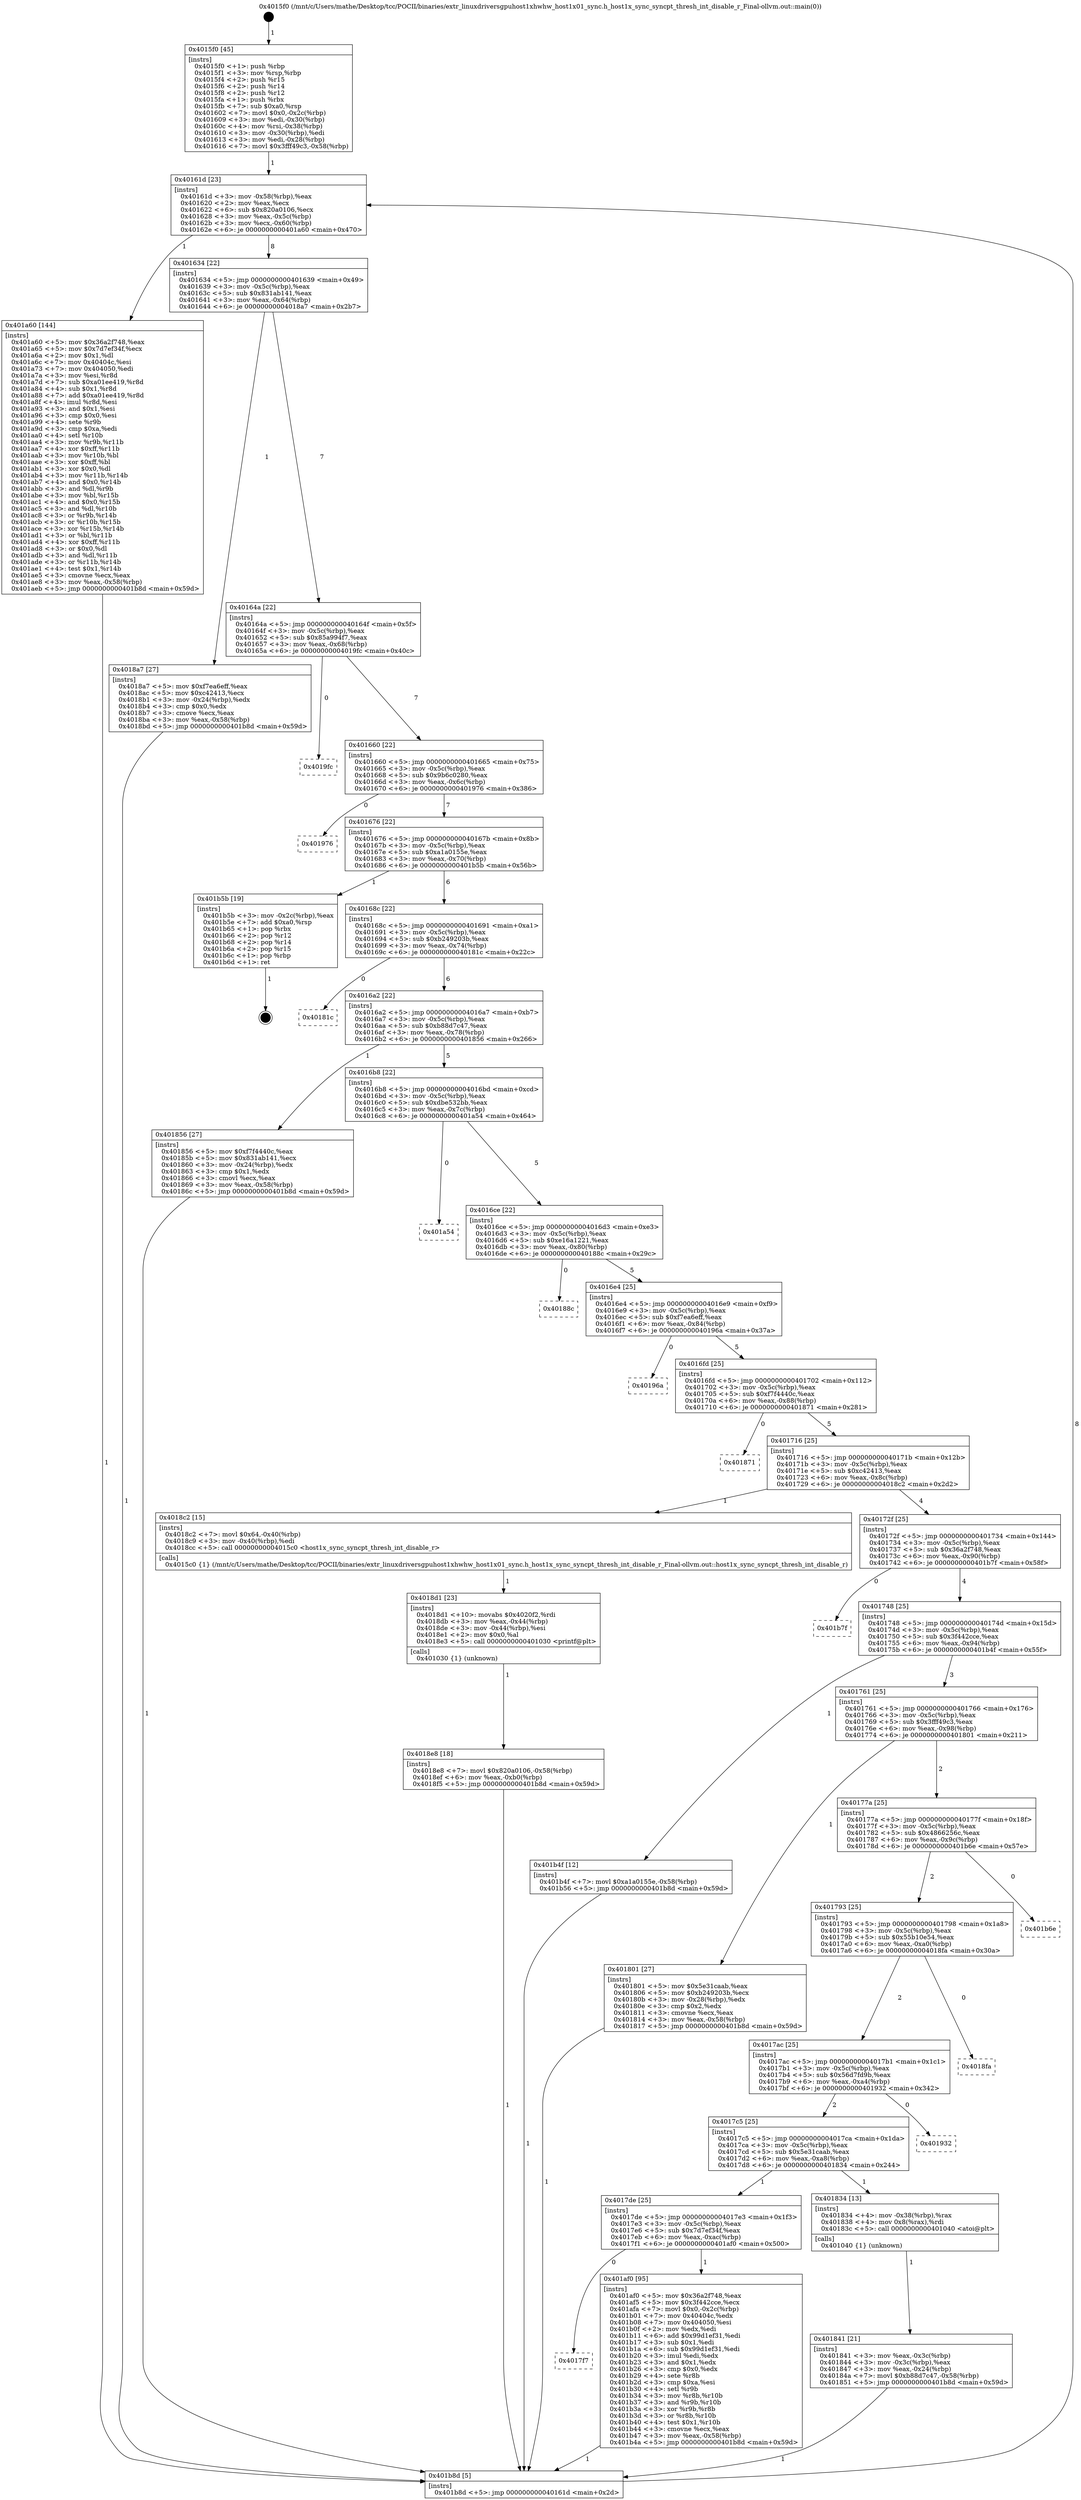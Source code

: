 digraph "0x4015f0" {
  label = "0x4015f0 (/mnt/c/Users/mathe/Desktop/tcc/POCII/binaries/extr_linuxdriversgpuhost1xhwhw_host1x01_sync.h_host1x_sync_syncpt_thresh_int_disable_r_Final-ollvm.out::main(0))"
  labelloc = "t"
  node[shape=record]

  Entry [label="",width=0.3,height=0.3,shape=circle,fillcolor=black,style=filled]
  "0x40161d" [label="{
     0x40161d [23]\l
     | [instrs]\l
     &nbsp;&nbsp;0x40161d \<+3\>: mov -0x58(%rbp),%eax\l
     &nbsp;&nbsp;0x401620 \<+2\>: mov %eax,%ecx\l
     &nbsp;&nbsp;0x401622 \<+6\>: sub $0x820a0106,%ecx\l
     &nbsp;&nbsp;0x401628 \<+3\>: mov %eax,-0x5c(%rbp)\l
     &nbsp;&nbsp;0x40162b \<+3\>: mov %ecx,-0x60(%rbp)\l
     &nbsp;&nbsp;0x40162e \<+6\>: je 0000000000401a60 \<main+0x470\>\l
  }"]
  "0x401a60" [label="{
     0x401a60 [144]\l
     | [instrs]\l
     &nbsp;&nbsp;0x401a60 \<+5\>: mov $0x36a2f748,%eax\l
     &nbsp;&nbsp;0x401a65 \<+5\>: mov $0x7d7ef34f,%ecx\l
     &nbsp;&nbsp;0x401a6a \<+2\>: mov $0x1,%dl\l
     &nbsp;&nbsp;0x401a6c \<+7\>: mov 0x40404c,%esi\l
     &nbsp;&nbsp;0x401a73 \<+7\>: mov 0x404050,%edi\l
     &nbsp;&nbsp;0x401a7a \<+3\>: mov %esi,%r8d\l
     &nbsp;&nbsp;0x401a7d \<+7\>: sub $0xa01ee419,%r8d\l
     &nbsp;&nbsp;0x401a84 \<+4\>: sub $0x1,%r8d\l
     &nbsp;&nbsp;0x401a88 \<+7\>: add $0xa01ee419,%r8d\l
     &nbsp;&nbsp;0x401a8f \<+4\>: imul %r8d,%esi\l
     &nbsp;&nbsp;0x401a93 \<+3\>: and $0x1,%esi\l
     &nbsp;&nbsp;0x401a96 \<+3\>: cmp $0x0,%esi\l
     &nbsp;&nbsp;0x401a99 \<+4\>: sete %r9b\l
     &nbsp;&nbsp;0x401a9d \<+3\>: cmp $0xa,%edi\l
     &nbsp;&nbsp;0x401aa0 \<+4\>: setl %r10b\l
     &nbsp;&nbsp;0x401aa4 \<+3\>: mov %r9b,%r11b\l
     &nbsp;&nbsp;0x401aa7 \<+4\>: xor $0xff,%r11b\l
     &nbsp;&nbsp;0x401aab \<+3\>: mov %r10b,%bl\l
     &nbsp;&nbsp;0x401aae \<+3\>: xor $0xff,%bl\l
     &nbsp;&nbsp;0x401ab1 \<+3\>: xor $0x0,%dl\l
     &nbsp;&nbsp;0x401ab4 \<+3\>: mov %r11b,%r14b\l
     &nbsp;&nbsp;0x401ab7 \<+4\>: and $0x0,%r14b\l
     &nbsp;&nbsp;0x401abb \<+3\>: and %dl,%r9b\l
     &nbsp;&nbsp;0x401abe \<+3\>: mov %bl,%r15b\l
     &nbsp;&nbsp;0x401ac1 \<+4\>: and $0x0,%r15b\l
     &nbsp;&nbsp;0x401ac5 \<+3\>: and %dl,%r10b\l
     &nbsp;&nbsp;0x401ac8 \<+3\>: or %r9b,%r14b\l
     &nbsp;&nbsp;0x401acb \<+3\>: or %r10b,%r15b\l
     &nbsp;&nbsp;0x401ace \<+3\>: xor %r15b,%r14b\l
     &nbsp;&nbsp;0x401ad1 \<+3\>: or %bl,%r11b\l
     &nbsp;&nbsp;0x401ad4 \<+4\>: xor $0xff,%r11b\l
     &nbsp;&nbsp;0x401ad8 \<+3\>: or $0x0,%dl\l
     &nbsp;&nbsp;0x401adb \<+3\>: and %dl,%r11b\l
     &nbsp;&nbsp;0x401ade \<+3\>: or %r11b,%r14b\l
     &nbsp;&nbsp;0x401ae1 \<+4\>: test $0x1,%r14b\l
     &nbsp;&nbsp;0x401ae5 \<+3\>: cmovne %ecx,%eax\l
     &nbsp;&nbsp;0x401ae8 \<+3\>: mov %eax,-0x58(%rbp)\l
     &nbsp;&nbsp;0x401aeb \<+5\>: jmp 0000000000401b8d \<main+0x59d\>\l
  }"]
  "0x401634" [label="{
     0x401634 [22]\l
     | [instrs]\l
     &nbsp;&nbsp;0x401634 \<+5\>: jmp 0000000000401639 \<main+0x49\>\l
     &nbsp;&nbsp;0x401639 \<+3\>: mov -0x5c(%rbp),%eax\l
     &nbsp;&nbsp;0x40163c \<+5\>: sub $0x831ab141,%eax\l
     &nbsp;&nbsp;0x401641 \<+3\>: mov %eax,-0x64(%rbp)\l
     &nbsp;&nbsp;0x401644 \<+6\>: je 00000000004018a7 \<main+0x2b7\>\l
  }"]
  Exit [label="",width=0.3,height=0.3,shape=circle,fillcolor=black,style=filled,peripheries=2]
  "0x4018a7" [label="{
     0x4018a7 [27]\l
     | [instrs]\l
     &nbsp;&nbsp;0x4018a7 \<+5\>: mov $0xf7ea6eff,%eax\l
     &nbsp;&nbsp;0x4018ac \<+5\>: mov $0xc42413,%ecx\l
     &nbsp;&nbsp;0x4018b1 \<+3\>: mov -0x24(%rbp),%edx\l
     &nbsp;&nbsp;0x4018b4 \<+3\>: cmp $0x0,%edx\l
     &nbsp;&nbsp;0x4018b7 \<+3\>: cmove %ecx,%eax\l
     &nbsp;&nbsp;0x4018ba \<+3\>: mov %eax,-0x58(%rbp)\l
     &nbsp;&nbsp;0x4018bd \<+5\>: jmp 0000000000401b8d \<main+0x59d\>\l
  }"]
  "0x40164a" [label="{
     0x40164a [22]\l
     | [instrs]\l
     &nbsp;&nbsp;0x40164a \<+5\>: jmp 000000000040164f \<main+0x5f\>\l
     &nbsp;&nbsp;0x40164f \<+3\>: mov -0x5c(%rbp),%eax\l
     &nbsp;&nbsp;0x401652 \<+5\>: sub $0x85a994f7,%eax\l
     &nbsp;&nbsp;0x401657 \<+3\>: mov %eax,-0x68(%rbp)\l
     &nbsp;&nbsp;0x40165a \<+6\>: je 00000000004019fc \<main+0x40c\>\l
  }"]
  "0x4017f7" [label="{
     0x4017f7\l
  }", style=dashed]
  "0x4019fc" [label="{
     0x4019fc\l
  }", style=dashed]
  "0x401660" [label="{
     0x401660 [22]\l
     | [instrs]\l
     &nbsp;&nbsp;0x401660 \<+5\>: jmp 0000000000401665 \<main+0x75\>\l
     &nbsp;&nbsp;0x401665 \<+3\>: mov -0x5c(%rbp),%eax\l
     &nbsp;&nbsp;0x401668 \<+5\>: sub $0x9b6c0280,%eax\l
     &nbsp;&nbsp;0x40166d \<+3\>: mov %eax,-0x6c(%rbp)\l
     &nbsp;&nbsp;0x401670 \<+6\>: je 0000000000401976 \<main+0x386\>\l
  }"]
  "0x401af0" [label="{
     0x401af0 [95]\l
     | [instrs]\l
     &nbsp;&nbsp;0x401af0 \<+5\>: mov $0x36a2f748,%eax\l
     &nbsp;&nbsp;0x401af5 \<+5\>: mov $0x3f442cce,%ecx\l
     &nbsp;&nbsp;0x401afa \<+7\>: movl $0x0,-0x2c(%rbp)\l
     &nbsp;&nbsp;0x401b01 \<+7\>: mov 0x40404c,%edx\l
     &nbsp;&nbsp;0x401b08 \<+7\>: mov 0x404050,%esi\l
     &nbsp;&nbsp;0x401b0f \<+2\>: mov %edx,%edi\l
     &nbsp;&nbsp;0x401b11 \<+6\>: add $0x99d1ef31,%edi\l
     &nbsp;&nbsp;0x401b17 \<+3\>: sub $0x1,%edi\l
     &nbsp;&nbsp;0x401b1a \<+6\>: sub $0x99d1ef31,%edi\l
     &nbsp;&nbsp;0x401b20 \<+3\>: imul %edi,%edx\l
     &nbsp;&nbsp;0x401b23 \<+3\>: and $0x1,%edx\l
     &nbsp;&nbsp;0x401b26 \<+3\>: cmp $0x0,%edx\l
     &nbsp;&nbsp;0x401b29 \<+4\>: sete %r8b\l
     &nbsp;&nbsp;0x401b2d \<+3\>: cmp $0xa,%esi\l
     &nbsp;&nbsp;0x401b30 \<+4\>: setl %r9b\l
     &nbsp;&nbsp;0x401b34 \<+3\>: mov %r8b,%r10b\l
     &nbsp;&nbsp;0x401b37 \<+3\>: and %r9b,%r10b\l
     &nbsp;&nbsp;0x401b3a \<+3\>: xor %r9b,%r8b\l
     &nbsp;&nbsp;0x401b3d \<+3\>: or %r8b,%r10b\l
     &nbsp;&nbsp;0x401b40 \<+4\>: test $0x1,%r10b\l
     &nbsp;&nbsp;0x401b44 \<+3\>: cmovne %ecx,%eax\l
     &nbsp;&nbsp;0x401b47 \<+3\>: mov %eax,-0x58(%rbp)\l
     &nbsp;&nbsp;0x401b4a \<+5\>: jmp 0000000000401b8d \<main+0x59d\>\l
  }"]
  "0x401976" [label="{
     0x401976\l
  }", style=dashed]
  "0x401676" [label="{
     0x401676 [22]\l
     | [instrs]\l
     &nbsp;&nbsp;0x401676 \<+5\>: jmp 000000000040167b \<main+0x8b\>\l
     &nbsp;&nbsp;0x40167b \<+3\>: mov -0x5c(%rbp),%eax\l
     &nbsp;&nbsp;0x40167e \<+5\>: sub $0xa1a0155e,%eax\l
     &nbsp;&nbsp;0x401683 \<+3\>: mov %eax,-0x70(%rbp)\l
     &nbsp;&nbsp;0x401686 \<+6\>: je 0000000000401b5b \<main+0x56b\>\l
  }"]
  "0x4018e8" [label="{
     0x4018e8 [18]\l
     | [instrs]\l
     &nbsp;&nbsp;0x4018e8 \<+7\>: movl $0x820a0106,-0x58(%rbp)\l
     &nbsp;&nbsp;0x4018ef \<+6\>: mov %eax,-0xb0(%rbp)\l
     &nbsp;&nbsp;0x4018f5 \<+5\>: jmp 0000000000401b8d \<main+0x59d\>\l
  }"]
  "0x401b5b" [label="{
     0x401b5b [19]\l
     | [instrs]\l
     &nbsp;&nbsp;0x401b5b \<+3\>: mov -0x2c(%rbp),%eax\l
     &nbsp;&nbsp;0x401b5e \<+7\>: add $0xa0,%rsp\l
     &nbsp;&nbsp;0x401b65 \<+1\>: pop %rbx\l
     &nbsp;&nbsp;0x401b66 \<+2\>: pop %r12\l
     &nbsp;&nbsp;0x401b68 \<+2\>: pop %r14\l
     &nbsp;&nbsp;0x401b6a \<+2\>: pop %r15\l
     &nbsp;&nbsp;0x401b6c \<+1\>: pop %rbp\l
     &nbsp;&nbsp;0x401b6d \<+1\>: ret\l
  }"]
  "0x40168c" [label="{
     0x40168c [22]\l
     | [instrs]\l
     &nbsp;&nbsp;0x40168c \<+5\>: jmp 0000000000401691 \<main+0xa1\>\l
     &nbsp;&nbsp;0x401691 \<+3\>: mov -0x5c(%rbp),%eax\l
     &nbsp;&nbsp;0x401694 \<+5\>: sub $0xb249203b,%eax\l
     &nbsp;&nbsp;0x401699 \<+3\>: mov %eax,-0x74(%rbp)\l
     &nbsp;&nbsp;0x40169c \<+6\>: je 000000000040181c \<main+0x22c\>\l
  }"]
  "0x4018d1" [label="{
     0x4018d1 [23]\l
     | [instrs]\l
     &nbsp;&nbsp;0x4018d1 \<+10\>: movabs $0x4020f2,%rdi\l
     &nbsp;&nbsp;0x4018db \<+3\>: mov %eax,-0x44(%rbp)\l
     &nbsp;&nbsp;0x4018de \<+3\>: mov -0x44(%rbp),%esi\l
     &nbsp;&nbsp;0x4018e1 \<+2\>: mov $0x0,%al\l
     &nbsp;&nbsp;0x4018e3 \<+5\>: call 0000000000401030 \<printf@plt\>\l
     | [calls]\l
     &nbsp;&nbsp;0x401030 \{1\} (unknown)\l
  }"]
  "0x40181c" [label="{
     0x40181c\l
  }", style=dashed]
  "0x4016a2" [label="{
     0x4016a2 [22]\l
     | [instrs]\l
     &nbsp;&nbsp;0x4016a2 \<+5\>: jmp 00000000004016a7 \<main+0xb7\>\l
     &nbsp;&nbsp;0x4016a7 \<+3\>: mov -0x5c(%rbp),%eax\l
     &nbsp;&nbsp;0x4016aa \<+5\>: sub $0xb88d7c47,%eax\l
     &nbsp;&nbsp;0x4016af \<+3\>: mov %eax,-0x78(%rbp)\l
     &nbsp;&nbsp;0x4016b2 \<+6\>: je 0000000000401856 \<main+0x266\>\l
  }"]
  "0x401841" [label="{
     0x401841 [21]\l
     | [instrs]\l
     &nbsp;&nbsp;0x401841 \<+3\>: mov %eax,-0x3c(%rbp)\l
     &nbsp;&nbsp;0x401844 \<+3\>: mov -0x3c(%rbp),%eax\l
     &nbsp;&nbsp;0x401847 \<+3\>: mov %eax,-0x24(%rbp)\l
     &nbsp;&nbsp;0x40184a \<+7\>: movl $0xb88d7c47,-0x58(%rbp)\l
     &nbsp;&nbsp;0x401851 \<+5\>: jmp 0000000000401b8d \<main+0x59d\>\l
  }"]
  "0x401856" [label="{
     0x401856 [27]\l
     | [instrs]\l
     &nbsp;&nbsp;0x401856 \<+5\>: mov $0xf7f4440c,%eax\l
     &nbsp;&nbsp;0x40185b \<+5\>: mov $0x831ab141,%ecx\l
     &nbsp;&nbsp;0x401860 \<+3\>: mov -0x24(%rbp),%edx\l
     &nbsp;&nbsp;0x401863 \<+3\>: cmp $0x1,%edx\l
     &nbsp;&nbsp;0x401866 \<+3\>: cmovl %ecx,%eax\l
     &nbsp;&nbsp;0x401869 \<+3\>: mov %eax,-0x58(%rbp)\l
     &nbsp;&nbsp;0x40186c \<+5\>: jmp 0000000000401b8d \<main+0x59d\>\l
  }"]
  "0x4016b8" [label="{
     0x4016b8 [22]\l
     | [instrs]\l
     &nbsp;&nbsp;0x4016b8 \<+5\>: jmp 00000000004016bd \<main+0xcd\>\l
     &nbsp;&nbsp;0x4016bd \<+3\>: mov -0x5c(%rbp),%eax\l
     &nbsp;&nbsp;0x4016c0 \<+5\>: sub $0xdbe532bb,%eax\l
     &nbsp;&nbsp;0x4016c5 \<+3\>: mov %eax,-0x7c(%rbp)\l
     &nbsp;&nbsp;0x4016c8 \<+6\>: je 0000000000401a54 \<main+0x464\>\l
  }"]
  "0x4017de" [label="{
     0x4017de [25]\l
     | [instrs]\l
     &nbsp;&nbsp;0x4017de \<+5\>: jmp 00000000004017e3 \<main+0x1f3\>\l
     &nbsp;&nbsp;0x4017e3 \<+3\>: mov -0x5c(%rbp),%eax\l
     &nbsp;&nbsp;0x4017e6 \<+5\>: sub $0x7d7ef34f,%eax\l
     &nbsp;&nbsp;0x4017eb \<+6\>: mov %eax,-0xac(%rbp)\l
     &nbsp;&nbsp;0x4017f1 \<+6\>: je 0000000000401af0 \<main+0x500\>\l
  }"]
  "0x401a54" [label="{
     0x401a54\l
  }", style=dashed]
  "0x4016ce" [label="{
     0x4016ce [22]\l
     | [instrs]\l
     &nbsp;&nbsp;0x4016ce \<+5\>: jmp 00000000004016d3 \<main+0xe3\>\l
     &nbsp;&nbsp;0x4016d3 \<+3\>: mov -0x5c(%rbp),%eax\l
     &nbsp;&nbsp;0x4016d6 \<+5\>: sub $0xe16a1221,%eax\l
     &nbsp;&nbsp;0x4016db \<+3\>: mov %eax,-0x80(%rbp)\l
     &nbsp;&nbsp;0x4016de \<+6\>: je 000000000040188c \<main+0x29c\>\l
  }"]
  "0x401834" [label="{
     0x401834 [13]\l
     | [instrs]\l
     &nbsp;&nbsp;0x401834 \<+4\>: mov -0x38(%rbp),%rax\l
     &nbsp;&nbsp;0x401838 \<+4\>: mov 0x8(%rax),%rdi\l
     &nbsp;&nbsp;0x40183c \<+5\>: call 0000000000401040 \<atoi@plt\>\l
     | [calls]\l
     &nbsp;&nbsp;0x401040 \{1\} (unknown)\l
  }"]
  "0x40188c" [label="{
     0x40188c\l
  }", style=dashed]
  "0x4016e4" [label="{
     0x4016e4 [25]\l
     | [instrs]\l
     &nbsp;&nbsp;0x4016e4 \<+5\>: jmp 00000000004016e9 \<main+0xf9\>\l
     &nbsp;&nbsp;0x4016e9 \<+3\>: mov -0x5c(%rbp),%eax\l
     &nbsp;&nbsp;0x4016ec \<+5\>: sub $0xf7ea6eff,%eax\l
     &nbsp;&nbsp;0x4016f1 \<+6\>: mov %eax,-0x84(%rbp)\l
     &nbsp;&nbsp;0x4016f7 \<+6\>: je 000000000040196a \<main+0x37a\>\l
  }"]
  "0x4017c5" [label="{
     0x4017c5 [25]\l
     | [instrs]\l
     &nbsp;&nbsp;0x4017c5 \<+5\>: jmp 00000000004017ca \<main+0x1da\>\l
     &nbsp;&nbsp;0x4017ca \<+3\>: mov -0x5c(%rbp),%eax\l
     &nbsp;&nbsp;0x4017cd \<+5\>: sub $0x5e31caab,%eax\l
     &nbsp;&nbsp;0x4017d2 \<+6\>: mov %eax,-0xa8(%rbp)\l
     &nbsp;&nbsp;0x4017d8 \<+6\>: je 0000000000401834 \<main+0x244\>\l
  }"]
  "0x40196a" [label="{
     0x40196a\l
  }", style=dashed]
  "0x4016fd" [label="{
     0x4016fd [25]\l
     | [instrs]\l
     &nbsp;&nbsp;0x4016fd \<+5\>: jmp 0000000000401702 \<main+0x112\>\l
     &nbsp;&nbsp;0x401702 \<+3\>: mov -0x5c(%rbp),%eax\l
     &nbsp;&nbsp;0x401705 \<+5\>: sub $0xf7f4440c,%eax\l
     &nbsp;&nbsp;0x40170a \<+6\>: mov %eax,-0x88(%rbp)\l
     &nbsp;&nbsp;0x401710 \<+6\>: je 0000000000401871 \<main+0x281\>\l
  }"]
  "0x401932" [label="{
     0x401932\l
  }", style=dashed]
  "0x401871" [label="{
     0x401871\l
  }", style=dashed]
  "0x401716" [label="{
     0x401716 [25]\l
     | [instrs]\l
     &nbsp;&nbsp;0x401716 \<+5\>: jmp 000000000040171b \<main+0x12b\>\l
     &nbsp;&nbsp;0x40171b \<+3\>: mov -0x5c(%rbp),%eax\l
     &nbsp;&nbsp;0x40171e \<+5\>: sub $0xc42413,%eax\l
     &nbsp;&nbsp;0x401723 \<+6\>: mov %eax,-0x8c(%rbp)\l
     &nbsp;&nbsp;0x401729 \<+6\>: je 00000000004018c2 \<main+0x2d2\>\l
  }"]
  "0x4017ac" [label="{
     0x4017ac [25]\l
     | [instrs]\l
     &nbsp;&nbsp;0x4017ac \<+5\>: jmp 00000000004017b1 \<main+0x1c1\>\l
     &nbsp;&nbsp;0x4017b1 \<+3\>: mov -0x5c(%rbp),%eax\l
     &nbsp;&nbsp;0x4017b4 \<+5\>: sub $0x56d7fd9b,%eax\l
     &nbsp;&nbsp;0x4017b9 \<+6\>: mov %eax,-0xa4(%rbp)\l
     &nbsp;&nbsp;0x4017bf \<+6\>: je 0000000000401932 \<main+0x342\>\l
  }"]
  "0x4018c2" [label="{
     0x4018c2 [15]\l
     | [instrs]\l
     &nbsp;&nbsp;0x4018c2 \<+7\>: movl $0x64,-0x40(%rbp)\l
     &nbsp;&nbsp;0x4018c9 \<+3\>: mov -0x40(%rbp),%edi\l
     &nbsp;&nbsp;0x4018cc \<+5\>: call 00000000004015c0 \<host1x_sync_syncpt_thresh_int_disable_r\>\l
     | [calls]\l
     &nbsp;&nbsp;0x4015c0 \{1\} (/mnt/c/Users/mathe/Desktop/tcc/POCII/binaries/extr_linuxdriversgpuhost1xhwhw_host1x01_sync.h_host1x_sync_syncpt_thresh_int_disable_r_Final-ollvm.out::host1x_sync_syncpt_thresh_int_disable_r)\l
  }"]
  "0x40172f" [label="{
     0x40172f [25]\l
     | [instrs]\l
     &nbsp;&nbsp;0x40172f \<+5\>: jmp 0000000000401734 \<main+0x144\>\l
     &nbsp;&nbsp;0x401734 \<+3\>: mov -0x5c(%rbp),%eax\l
     &nbsp;&nbsp;0x401737 \<+5\>: sub $0x36a2f748,%eax\l
     &nbsp;&nbsp;0x40173c \<+6\>: mov %eax,-0x90(%rbp)\l
     &nbsp;&nbsp;0x401742 \<+6\>: je 0000000000401b7f \<main+0x58f\>\l
  }"]
  "0x4018fa" [label="{
     0x4018fa\l
  }", style=dashed]
  "0x401b7f" [label="{
     0x401b7f\l
  }", style=dashed]
  "0x401748" [label="{
     0x401748 [25]\l
     | [instrs]\l
     &nbsp;&nbsp;0x401748 \<+5\>: jmp 000000000040174d \<main+0x15d\>\l
     &nbsp;&nbsp;0x40174d \<+3\>: mov -0x5c(%rbp),%eax\l
     &nbsp;&nbsp;0x401750 \<+5\>: sub $0x3f442cce,%eax\l
     &nbsp;&nbsp;0x401755 \<+6\>: mov %eax,-0x94(%rbp)\l
     &nbsp;&nbsp;0x40175b \<+6\>: je 0000000000401b4f \<main+0x55f\>\l
  }"]
  "0x401793" [label="{
     0x401793 [25]\l
     | [instrs]\l
     &nbsp;&nbsp;0x401793 \<+5\>: jmp 0000000000401798 \<main+0x1a8\>\l
     &nbsp;&nbsp;0x401798 \<+3\>: mov -0x5c(%rbp),%eax\l
     &nbsp;&nbsp;0x40179b \<+5\>: sub $0x55b10e54,%eax\l
     &nbsp;&nbsp;0x4017a0 \<+6\>: mov %eax,-0xa0(%rbp)\l
     &nbsp;&nbsp;0x4017a6 \<+6\>: je 00000000004018fa \<main+0x30a\>\l
  }"]
  "0x401b4f" [label="{
     0x401b4f [12]\l
     | [instrs]\l
     &nbsp;&nbsp;0x401b4f \<+7\>: movl $0xa1a0155e,-0x58(%rbp)\l
     &nbsp;&nbsp;0x401b56 \<+5\>: jmp 0000000000401b8d \<main+0x59d\>\l
  }"]
  "0x401761" [label="{
     0x401761 [25]\l
     | [instrs]\l
     &nbsp;&nbsp;0x401761 \<+5\>: jmp 0000000000401766 \<main+0x176\>\l
     &nbsp;&nbsp;0x401766 \<+3\>: mov -0x5c(%rbp),%eax\l
     &nbsp;&nbsp;0x401769 \<+5\>: sub $0x3fff49c3,%eax\l
     &nbsp;&nbsp;0x40176e \<+6\>: mov %eax,-0x98(%rbp)\l
     &nbsp;&nbsp;0x401774 \<+6\>: je 0000000000401801 \<main+0x211\>\l
  }"]
  "0x401b6e" [label="{
     0x401b6e\l
  }", style=dashed]
  "0x401801" [label="{
     0x401801 [27]\l
     | [instrs]\l
     &nbsp;&nbsp;0x401801 \<+5\>: mov $0x5e31caab,%eax\l
     &nbsp;&nbsp;0x401806 \<+5\>: mov $0xb249203b,%ecx\l
     &nbsp;&nbsp;0x40180b \<+3\>: mov -0x28(%rbp),%edx\l
     &nbsp;&nbsp;0x40180e \<+3\>: cmp $0x2,%edx\l
     &nbsp;&nbsp;0x401811 \<+3\>: cmovne %ecx,%eax\l
     &nbsp;&nbsp;0x401814 \<+3\>: mov %eax,-0x58(%rbp)\l
     &nbsp;&nbsp;0x401817 \<+5\>: jmp 0000000000401b8d \<main+0x59d\>\l
  }"]
  "0x40177a" [label="{
     0x40177a [25]\l
     | [instrs]\l
     &nbsp;&nbsp;0x40177a \<+5\>: jmp 000000000040177f \<main+0x18f\>\l
     &nbsp;&nbsp;0x40177f \<+3\>: mov -0x5c(%rbp),%eax\l
     &nbsp;&nbsp;0x401782 \<+5\>: sub $0x4866256c,%eax\l
     &nbsp;&nbsp;0x401787 \<+6\>: mov %eax,-0x9c(%rbp)\l
     &nbsp;&nbsp;0x40178d \<+6\>: je 0000000000401b6e \<main+0x57e\>\l
  }"]
  "0x401b8d" [label="{
     0x401b8d [5]\l
     | [instrs]\l
     &nbsp;&nbsp;0x401b8d \<+5\>: jmp 000000000040161d \<main+0x2d\>\l
  }"]
  "0x4015f0" [label="{
     0x4015f0 [45]\l
     | [instrs]\l
     &nbsp;&nbsp;0x4015f0 \<+1\>: push %rbp\l
     &nbsp;&nbsp;0x4015f1 \<+3\>: mov %rsp,%rbp\l
     &nbsp;&nbsp;0x4015f4 \<+2\>: push %r15\l
     &nbsp;&nbsp;0x4015f6 \<+2\>: push %r14\l
     &nbsp;&nbsp;0x4015f8 \<+2\>: push %r12\l
     &nbsp;&nbsp;0x4015fa \<+1\>: push %rbx\l
     &nbsp;&nbsp;0x4015fb \<+7\>: sub $0xa0,%rsp\l
     &nbsp;&nbsp;0x401602 \<+7\>: movl $0x0,-0x2c(%rbp)\l
     &nbsp;&nbsp;0x401609 \<+3\>: mov %edi,-0x30(%rbp)\l
     &nbsp;&nbsp;0x40160c \<+4\>: mov %rsi,-0x38(%rbp)\l
     &nbsp;&nbsp;0x401610 \<+3\>: mov -0x30(%rbp),%edi\l
     &nbsp;&nbsp;0x401613 \<+3\>: mov %edi,-0x28(%rbp)\l
     &nbsp;&nbsp;0x401616 \<+7\>: movl $0x3fff49c3,-0x58(%rbp)\l
  }"]
  Entry -> "0x4015f0" [label=" 1"]
  "0x40161d" -> "0x401a60" [label=" 1"]
  "0x40161d" -> "0x401634" [label=" 8"]
  "0x401b5b" -> Exit [label=" 1"]
  "0x401634" -> "0x4018a7" [label=" 1"]
  "0x401634" -> "0x40164a" [label=" 7"]
  "0x401b4f" -> "0x401b8d" [label=" 1"]
  "0x40164a" -> "0x4019fc" [label=" 0"]
  "0x40164a" -> "0x401660" [label=" 7"]
  "0x401af0" -> "0x401b8d" [label=" 1"]
  "0x401660" -> "0x401976" [label=" 0"]
  "0x401660" -> "0x401676" [label=" 7"]
  "0x4017de" -> "0x4017f7" [label=" 0"]
  "0x401676" -> "0x401b5b" [label=" 1"]
  "0x401676" -> "0x40168c" [label=" 6"]
  "0x4017de" -> "0x401af0" [label=" 1"]
  "0x40168c" -> "0x40181c" [label=" 0"]
  "0x40168c" -> "0x4016a2" [label=" 6"]
  "0x401a60" -> "0x401b8d" [label=" 1"]
  "0x4016a2" -> "0x401856" [label=" 1"]
  "0x4016a2" -> "0x4016b8" [label=" 5"]
  "0x4018e8" -> "0x401b8d" [label=" 1"]
  "0x4016b8" -> "0x401a54" [label=" 0"]
  "0x4016b8" -> "0x4016ce" [label=" 5"]
  "0x4018d1" -> "0x4018e8" [label=" 1"]
  "0x4016ce" -> "0x40188c" [label=" 0"]
  "0x4016ce" -> "0x4016e4" [label=" 5"]
  "0x4018c2" -> "0x4018d1" [label=" 1"]
  "0x4016e4" -> "0x40196a" [label=" 0"]
  "0x4016e4" -> "0x4016fd" [label=" 5"]
  "0x401856" -> "0x401b8d" [label=" 1"]
  "0x4016fd" -> "0x401871" [label=" 0"]
  "0x4016fd" -> "0x401716" [label=" 5"]
  "0x401841" -> "0x401b8d" [label=" 1"]
  "0x401716" -> "0x4018c2" [label=" 1"]
  "0x401716" -> "0x40172f" [label=" 4"]
  "0x4017c5" -> "0x4017de" [label=" 1"]
  "0x40172f" -> "0x401b7f" [label=" 0"]
  "0x40172f" -> "0x401748" [label=" 4"]
  "0x4017c5" -> "0x401834" [label=" 1"]
  "0x401748" -> "0x401b4f" [label=" 1"]
  "0x401748" -> "0x401761" [label=" 3"]
  "0x4017ac" -> "0x4017c5" [label=" 2"]
  "0x401761" -> "0x401801" [label=" 1"]
  "0x401761" -> "0x40177a" [label=" 2"]
  "0x401801" -> "0x401b8d" [label=" 1"]
  "0x4015f0" -> "0x40161d" [label=" 1"]
  "0x401b8d" -> "0x40161d" [label=" 8"]
  "0x4017ac" -> "0x401932" [label=" 0"]
  "0x40177a" -> "0x401b6e" [label=" 0"]
  "0x40177a" -> "0x401793" [label=" 2"]
  "0x4018a7" -> "0x401b8d" [label=" 1"]
  "0x401793" -> "0x4018fa" [label=" 0"]
  "0x401793" -> "0x4017ac" [label=" 2"]
  "0x401834" -> "0x401841" [label=" 1"]
}
